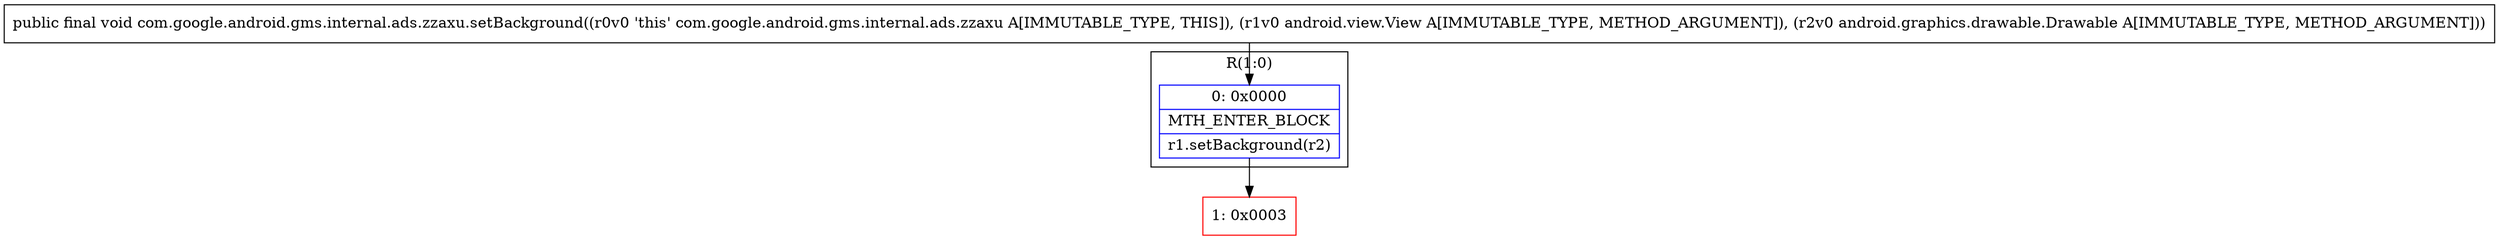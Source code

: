 digraph "CFG forcom.google.android.gms.internal.ads.zzaxu.setBackground(Landroid\/view\/View;Landroid\/graphics\/drawable\/Drawable;)V" {
subgraph cluster_Region_1309417395 {
label = "R(1:0)";
node [shape=record,color=blue];
Node_0 [shape=record,label="{0\:\ 0x0000|MTH_ENTER_BLOCK\l|r1.setBackground(r2)\l}"];
}
Node_1 [shape=record,color=red,label="{1\:\ 0x0003}"];
MethodNode[shape=record,label="{public final void com.google.android.gms.internal.ads.zzaxu.setBackground((r0v0 'this' com.google.android.gms.internal.ads.zzaxu A[IMMUTABLE_TYPE, THIS]), (r1v0 android.view.View A[IMMUTABLE_TYPE, METHOD_ARGUMENT]), (r2v0 android.graphics.drawable.Drawable A[IMMUTABLE_TYPE, METHOD_ARGUMENT])) }"];
MethodNode -> Node_0;
Node_0 -> Node_1;
}

